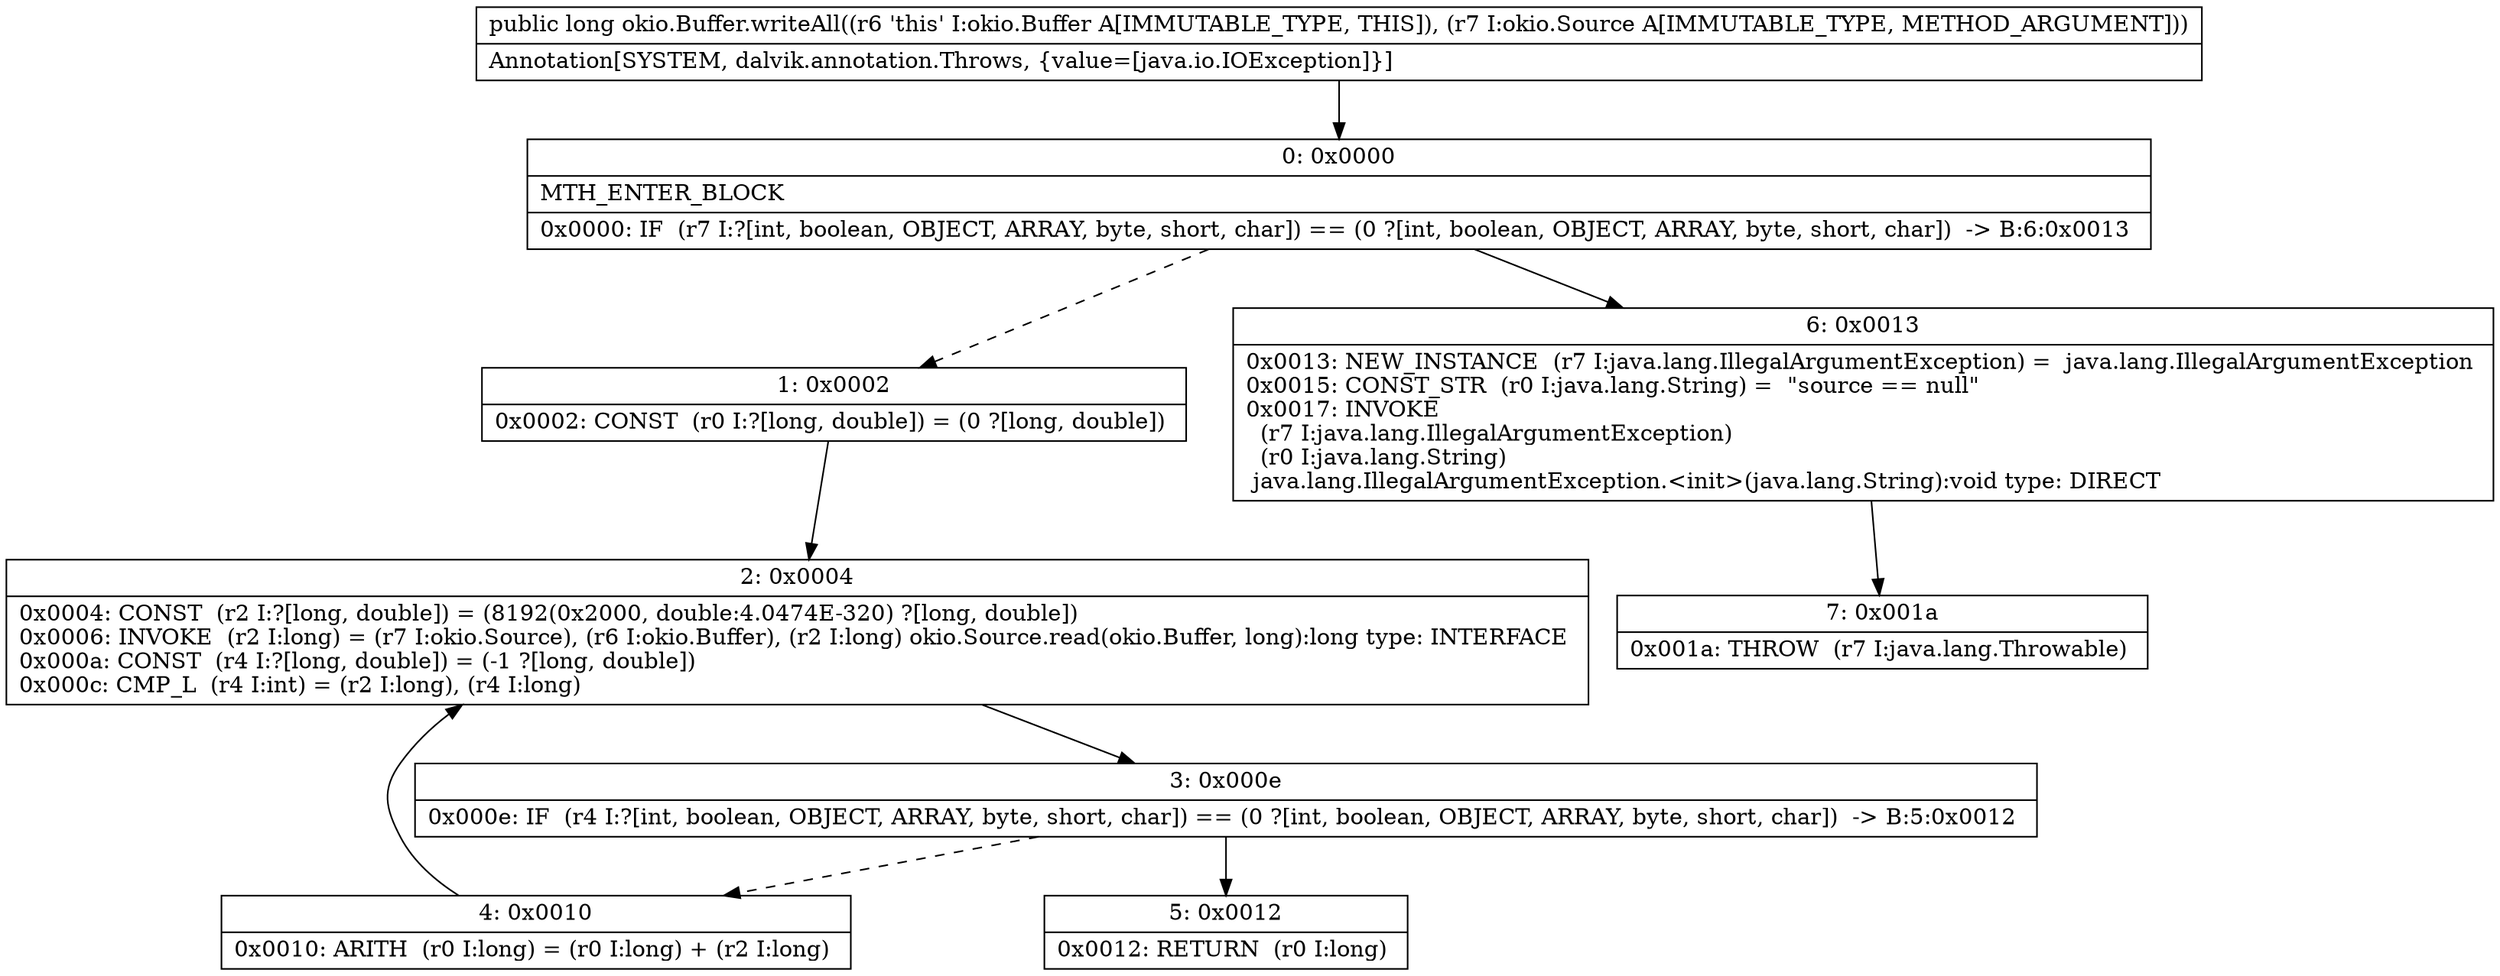 digraph "CFG forokio.Buffer.writeAll(Lokio\/Source;)J" {
Node_0 [shape=record,label="{0\:\ 0x0000|MTH_ENTER_BLOCK\l|0x0000: IF  (r7 I:?[int, boolean, OBJECT, ARRAY, byte, short, char]) == (0 ?[int, boolean, OBJECT, ARRAY, byte, short, char])  \-\> B:6:0x0013 \l}"];
Node_1 [shape=record,label="{1\:\ 0x0002|0x0002: CONST  (r0 I:?[long, double]) = (0 ?[long, double]) \l}"];
Node_2 [shape=record,label="{2\:\ 0x0004|0x0004: CONST  (r2 I:?[long, double]) = (8192(0x2000, double:4.0474E\-320) ?[long, double]) \l0x0006: INVOKE  (r2 I:long) = (r7 I:okio.Source), (r6 I:okio.Buffer), (r2 I:long) okio.Source.read(okio.Buffer, long):long type: INTERFACE \l0x000a: CONST  (r4 I:?[long, double]) = (\-1 ?[long, double]) \l0x000c: CMP_L  (r4 I:int) = (r2 I:long), (r4 I:long) \l}"];
Node_3 [shape=record,label="{3\:\ 0x000e|0x000e: IF  (r4 I:?[int, boolean, OBJECT, ARRAY, byte, short, char]) == (0 ?[int, boolean, OBJECT, ARRAY, byte, short, char])  \-\> B:5:0x0012 \l}"];
Node_4 [shape=record,label="{4\:\ 0x0010|0x0010: ARITH  (r0 I:long) = (r0 I:long) + (r2 I:long) \l}"];
Node_5 [shape=record,label="{5\:\ 0x0012|0x0012: RETURN  (r0 I:long) \l}"];
Node_6 [shape=record,label="{6\:\ 0x0013|0x0013: NEW_INSTANCE  (r7 I:java.lang.IllegalArgumentException) =  java.lang.IllegalArgumentException \l0x0015: CONST_STR  (r0 I:java.lang.String) =  \"source == null\" \l0x0017: INVOKE  \l  (r7 I:java.lang.IllegalArgumentException)\l  (r0 I:java.lang.String)\l java.lang.IllegalArgumentException.\<init\>(java.lang.String):void type: DIRECT \l}"];
Node_7 [shape=record,label="{7\:\ 0x001a|0x001a: THROW  (r7 I:java.lang.Throwable) \l}"];
MethodNode[shape=record,label="{public long okio.Buffer.writeAll((r6 'this' I:okio.Buffer A[IMMUTABLE_TYPE, THIS]), (r7 I:okio.Source A[IMMUTABLE_TYPE, METHOD_ARGUMENT]))  | Annotation[SYSTEM, dalvik.annotation.Throws, \{value=[java.io.IOException]\}]\l}"];
MethodNode -> Node_0;
Node_0 -> Node_1[style=dashed];
Node_0 -> Node_6;
Node_1 -> Node_2;
Node_2 -> Node_3;
Node_3 -> Node_4[style=dashed];
Node_3 -> Node_5;
Node_4 -> Node_2;
Node_6 -> Node_7;
}

